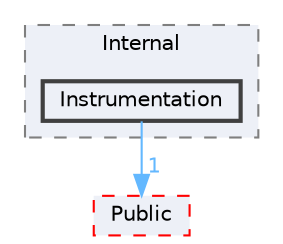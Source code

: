digraph "Instrumentation"
{
 // INTERACTIVE_SVG=YES
 // LATEX_PDF_SIZE
  bgcolor="transparent";
  edge [fontname=Helvetica,fontsize=10,labelfontname=Helvetica,labelfontsize=10];
  node [fontname=Helvetica,fontsize=10,shape=box,height=0.2,width=0.4];
  compound=true
  subgraph clusterdir_71b836e9ee7c70b989567d14da179def {
    graph [ bgcolor="#edf0f7", pencolor="grey50", label="Internal", fontname=Helvetica,fontsize=10 style="filled,dashed", URL="dir_71b836e9ee7c70b989567d14da179def.html",tooltip=""]
  dir_4bbe4c17081cafcbbdb698e911dac784 [label="Instrumentation", fillcolor="#edf0f7", color="grey25", style="filled,bold", URL="dir_4bbe4c17081cafcbbdb698e911dac784.html",tooltip=""];
  }
  dir_ba49309ee78fabe0452662bc1a7ef37d [label="Public", fillcolor="#edf0f7", color="red", style="filled,dashed", URL="dir_ba49309ee78fabe0452662bc1a7ef37d.html",tooltip=""];
  dir_4bbe4c17081cafcbbdb698e911dac784->dir_ba49309ee78fabe0452662bc1a7ef37d [headlabel="1", labeldistance=1.5 headhref="dir_000501_000933.html" href="dir_000501_000933.html" color="steelblue1" fontcolor="steelblue1"];
}
